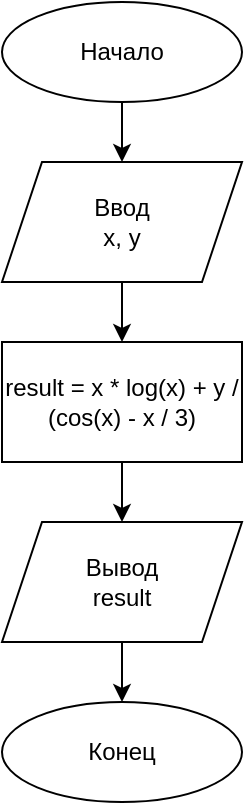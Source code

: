 <mxfile version="14.5.1" type="device"><diagram id="UHf74EZmNP5U6DvG-_2W" name="Страница 1"><mxGraphModel dx="460" dy="813" grid="1" gridSize="10" guides="1" tooltips="1" connect="1" arrows="1" fold="1" page="1" pageScale="1" pageWidth="827" pageHeight="1169" math="0" shadow="0"><root><mxCell id="0"/><mxCell id="1" parent="0"/><mxCell id="lm1weoTjMq0yYzhDO89t-8" style="edgeStyle=orthogonalEdgeStyle;rounded=0;orthogonalLoop=1;jettySize=auto;html=1;exitX=0.5;exitY=1;exitDx=0;exitDy=0;entryX=0.5;entryY=0;entryDx=0;entryDy=0;" edge="1" parent="1" source="lm1weoTjMq0yYzhDO89t-2" target="lm1weoTjMq0yYzhDO89t-3"><mxGeometry relative="1" as="geometry"/></mxCell><mxCell id="lm1weoTjMq0yYzhDO89t-2" value="Начало" style="ellipse;whiteSpace=wrap;html=1;" vertex="1" parent="1"><mxGeometry x="354" y="60" width="120" height="50" as="geometry"/></mxCell><mxCell id="lm1weoTjMq0yYzhDO89t-9" style="edgeStyle=orthogonalEdgeStyle;rounded=0;orthogonalLoop=1;jettySize=auto;html=1;exitX=0.5;exitY=1;exitDx=0;exitDy=0;entryX=0.5;entryY=0;entryDx=0;entryDy=0;" edge="1" parent="1" source="lm1weoTjMq0yYzhDO89t-3" target="lm1weoTjMq0yYzhDO89t-4"><mxGeometry relative="1" as="geometry"/></mxCell><mxCell id="lm1weoTjMq0yYzhDO89t-3" value="Ввод&lt;br&gt;x, y" style="shape=parallelogram;perimeter=parallelogramPerimeter;whiteSpace=wrap;html=1;fixedSize=1;" vertex="1" parent="1"><mxGeometry x="354" y="140" width="120" height="60" as="geometry"/></mxCell><mxCell id="lm1weoTjMq0yYzhDO89t-10" style="edgeStyle=orthogonalEdgeStyle;rounded=0;orthogonalLoop=1;jettySize=auto;html=1;exitX=0.5;exitY=1;exitDx=0;exitDy=0;entryX=0.5;entryY=0;entryDx=0;entryDy=0;" edge="1" parent="1" source="lm1weoTjMq0yYzhDO89t-4" target="lm1weoTjMq0yYzhDO89t-5"><mxGeometry relative="1" as="geometry"/></mxCell><mxCell id="lm1weoTjMq0yYzhDO89t-4" value="result = x * log(x) + y / (cos(x) - x / 3)" style="rounded=0;whiteSpace=wrap;html=1;" vertex="1" parent="1"><mxGeometry x="354" y="230" width="120" height="60" as="geometry"/></mxCell><mxCell id="lm1weoTjMq0yYzhDO89t-11" style="edgeStyle=orthogonalEdgeStyle;rounded=0;orthogonalLoop=1;jettySize=auto;html=1;exitX=0.5;exitY=1;exitDx=0;exitDy=0;entryX=0.5;entryY=0;entryDx=0;entryDy=0;" edge="1" parent="1" source="lm1weoTjMq0yYzhDO89t-5" target="lm1weoTjMq0yYzhDO89t-7"><mxGeometry relative="1" as="geometry"/></mxCell><mxCell id="lm1weoTjMq0yYzhDO89t-5" value="Вывод&lt;br&gt;result" style="shape=parallelogram;perimeter=parallelogramPerimeter;whiteSpace=wrap;html=1;fixedSize=1;" vertex="1" parent="1"><mxGeometry x="354" y="320" width="120" height="60" as="geometry"/></mxCell><mxCell id="lm1weoTjMq0yYzhDO89t-7" value="Конец" style="ellipse;whiteSpace=wrap;html=1;" vertex="1" parent="1"><mxGeometry x="354" y="410" width="120" height="50" as="geometry"/></mxCell></root></mxGraphModel></diagram></mxfile>